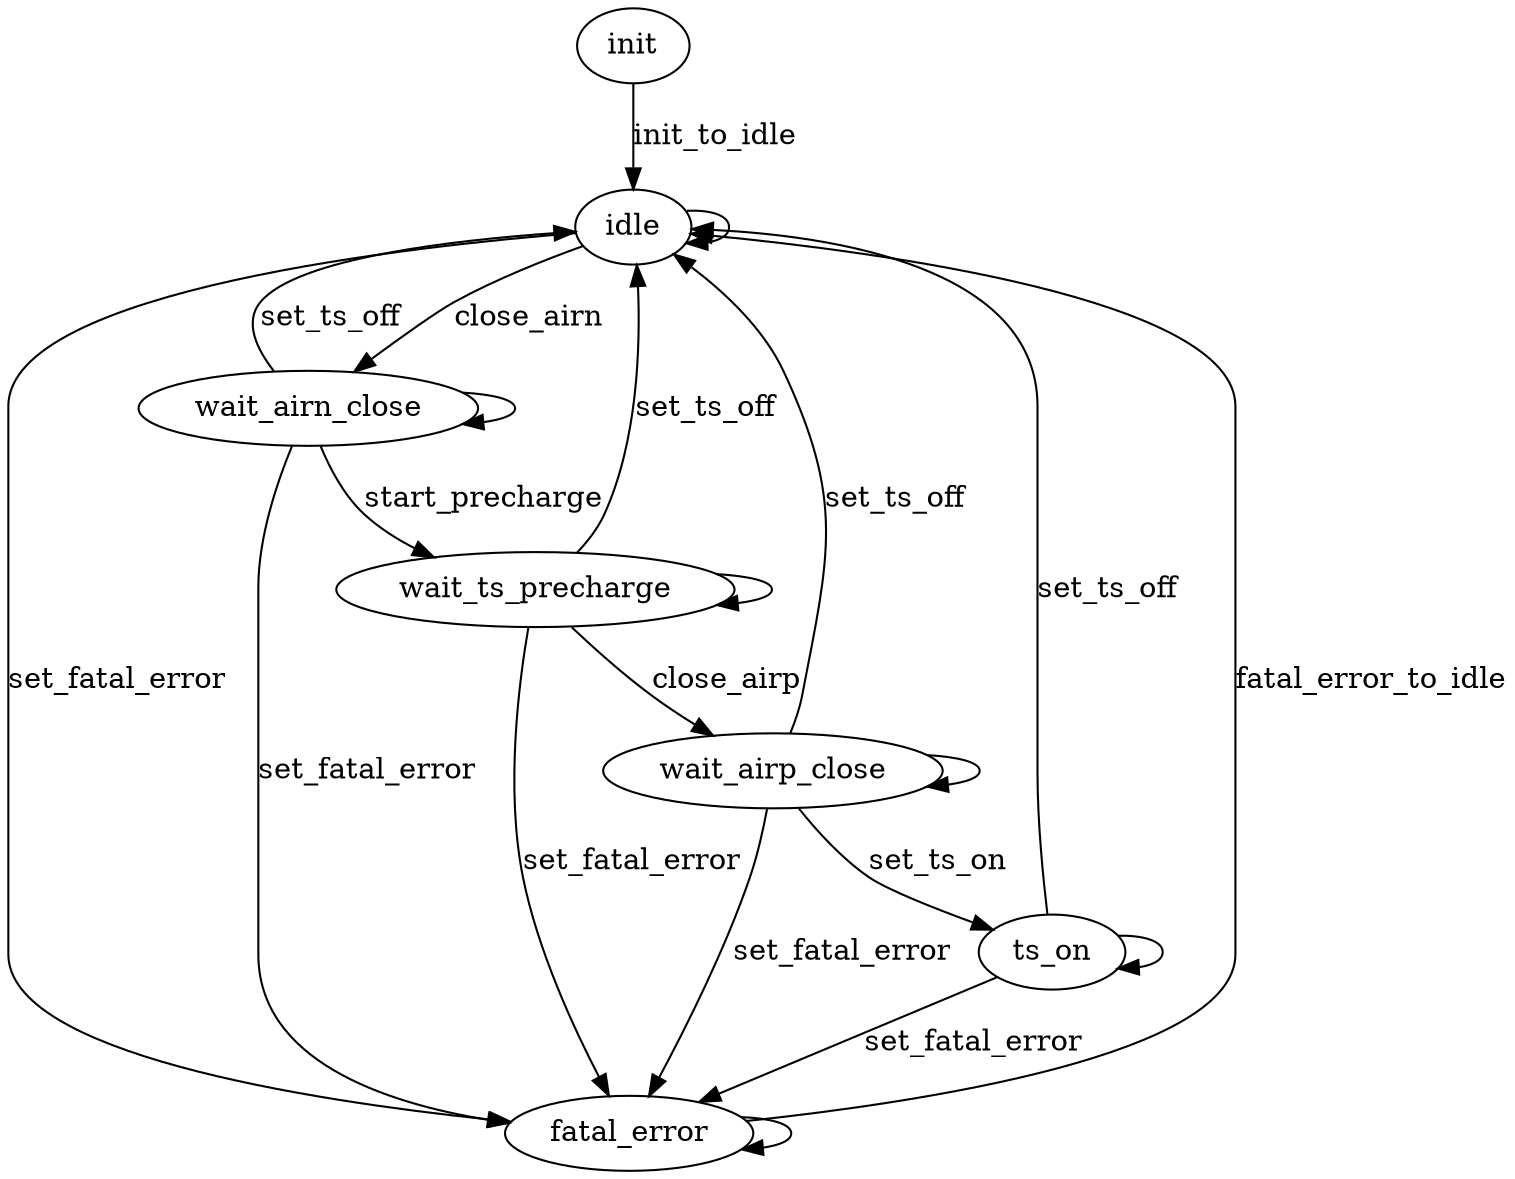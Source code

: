 digraph "bms_hv_fsm" {
    
    init
    idle
    fatal_error
    wait_airn_close
    wait_ts_precharge
    wait_airp_close
    ts_on

    init -> idle [label="init_to_idle"]

    idle -> idle
    idle -> fatal_error [label="set_fatal_error"]
    idle -> wait_airn_close [label="close_airn"]

    wait_airn_close -> wait_airn_close
    wait_airn_close -> fatal_error [label="set_fatal_error"]
    wait_airn_close -> idle [label="set_ts_off"]
    wait_airn_close -> wait_ts_precharge [label="start_precharge"]

    wait_ts_precharge -> wait_ts_precharge
    wait_ts_precharge -> fatal_error [label="set_fatal_error"]
    wait_ts_precharge -> idle [label="set_ts_off"]
    wait_ts_precharge -> wait_airp_close [label="close_airp"]

    wait_airp_close -> wait_airp_close
    wait_airp_close -> fatal_error [label="set_fatal_error"]
    wait_airp_close -> idle [label="set_ts_off"]
    wait_airp_close -> ts_on [label="set_ts_on"]

    ts_on -> ts_on
    ts_on -> fatal_error [label="set_fatal_error"]
    ts_on -> idle [label="set_ts_off"]

    fatal_error -> fatal_error
    fatal_error -> idle [label="fatal_error_to_idle"]
}
